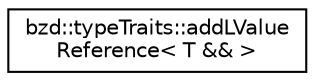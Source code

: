 digraph "Graphical Class Hierarchy"
{
  edge [fontname="Helvetica",fontsize="10",labelfontname="Helvetica",labelfontsize="10"];
  node [fontname="Helvetica",fontsize="10",shape=record];
  rankdir="LR";
  Node0 [label="bzd::typeTraits::addLValue\lReference\< T && \>",height=0.2,width=0.4,color="black", fillcolor="white", style="filled",URL="$structbzd_1_1typeTraits_1_1addLValueReference_3_01T_01_6_6_01_4.html"];
}
